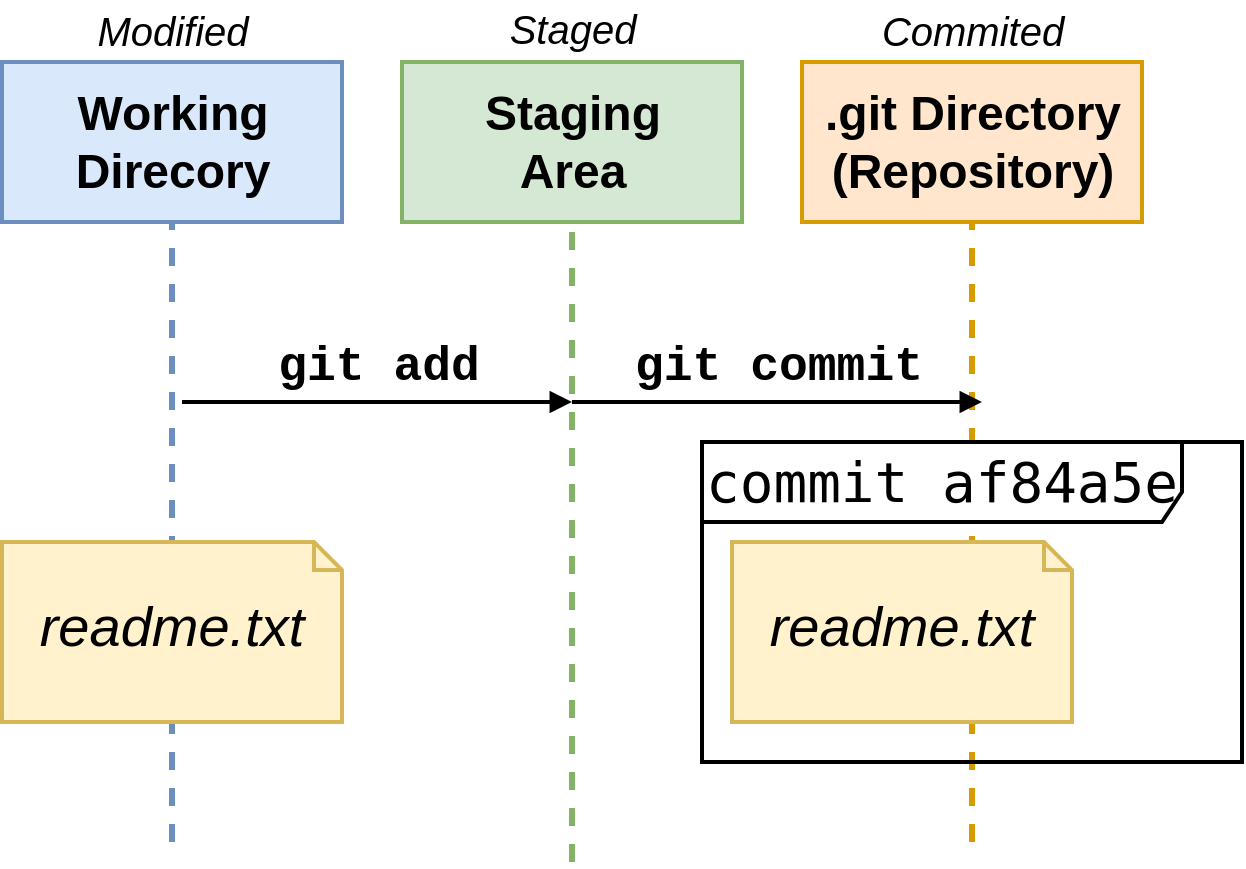 <mxfile type="device" version="10.6.1"><diagram id="aoq1DbCRH0Eex9IWt6IT" name="Page-1"><mxGraphModel grid="1" dx="809" dy="607" gridSize="10" guides="1" tooltips="1" connect="1" arrows="1" fold="1" page="1" pageScale="1" pageWidth="827" pageHeight="1169" math="0" shadow="0"><root><mxCell id="0"/><mxCell id="1" parent="0"/><mxCell id="Ev2ssglDCKPvoKZEeSkC-5" value="&lt;font style=&quot;font-size: 24px&quot;&gt;&lt;font style=&quot;font-size: 24px&quot;&gt;&lt;font style=&quot;font-size: 24px&quot;&gt;&lt;font style=&quot;font-size: 24px&quot;&gt;&lt;font style=&quot;font-size: 24px&quot;&gt;&lt;font style=&quot;font-size: 24px&quot;&gt;&lt;font style=&quot;font-size: 24px&quot;&gt;&lt;font style=&quot;font-size: 24px&quot;&gt;&lt;font style=&quot;font-size: 24px&quot;&gt;&lt;font style=&quot;font-size: 24px&quot;&gt;&lt;font style=&quot;font-size: 24px&quot;&gt;&lt;font style=&quot;font-size: 24px&quot;&gt;&lt;font style=&quot;font-size: 24px&quot;&gt;&lt;font style=&quot;font-size: 24px&quot;&gt;&lt;font face=&quot;Courier New&quot; style=&quot;font-size: 24px&quot;&gt;&lt;b&gt;git add&lt;/b&gt;&lt;/font&gt;&lt;br&gt;&lt;/font&gt;&lt;/font&gt;&lt;/font&gt;&lt;/font&gt;&lt;/font&gt;&lt;/font&gt;&lt;/font&gt;&lt;/font&gt;&lt;/font&gt;&lt;/font&gt;&lt;/font&gt;&lt;/font&gt;&lt;/font&gt;&lt;/font&gt;" style="html=1;verticalAlign=bottom;startArrow=none;startFill=0;endArrow=block;startSize=8;strokeWidth=2;" parent="1" edge="1"><mxGeometry as="geometry" width="60" relative="1"><mxPoint as="sourcePoint" y="290" x="170"/><mxPoint as="targetPoint" y="290" x="365"/><Array as="points"><mxPoint y="290" x="296"/></Array></mxGeometry></mxCell><mxCell id="Ev2ssglDCKPvoKZEeSkC-7" value="&lt;i style=&quot;font-size: 20px;&quot;&gt;Modified&lt;/i&gt;&lt;br style=&quot;font-size: 20px;&quot;&gt;" style="text;html=1;resizable=0;points=[];autosize=1;align=center;verticalAlign=top;spacingTop=-4;fontSize=20;" parent="1" vertex="1"><mxGeometry as="geometry" y="90" x="135" width="60" height="20"/></mxCell><mxCell id="Ev2ssglDCKPvoKZEeSkC-8" value="&lt;i style=&quot;font-size: 20px;&quot;&gt;Staged&lt;/i&gt;&lt;br style=&quot;font-size: 20px;&quot;&gt;" style="text;html=1;resizable=0;points=[];autosize=1;align=center;verticalAlign=top;spacingTop=-4;fontSize=20;" parent="1" vertex="1"><mxGeometry as="geometry" y="89" x="335" width="60" height="20"/></mxCell><mxCell id="Ev2ssglDCKPvoKZEeSkC-9" value="&lt;i style=&quot;font-size: 20px;&quot;&gt;Commited&lt;/i&gt;&lt;br style=&quot;font-size: 20px;&quot;&gt;" style="text;html=1;resizable=0;points=[];autosize=1;align=center;verticalAlign=top;spacingTop=-4;fontSize=20;" parent="1" vertex="1"><mxGeometry as="geometry" y="90" x="530" width="70" height="20"/></mxCell><mxCell id="Ev2ssglDCKPvoKZEeSkC-10" value="Working&lt;br style=&quot;font-size: 24px;&quot;&gt;Direcory&lt;br style=&quot;font-size: 24px;&quot;&gt;" style="html=1;strokeWidth=2;fontSize=24;align=center;fontStyle=1;fillColor=#dae8fc;strokeColor=#6c8ebf;" parent="1" vertex="1"><mxGeometry as="geometry" y="120" x="80" width="170" height="80"/></mxCell><mxCell id="Ev2ssglDCKPvoKZEeSkC-11" value="Staging&lt;br&gt;Area&lt;br style=&quot;font-size: 24px&quot;&gt;" style="html=1;strokeWidth=2;fontSize=24;align=center;fontStyle=1;fillColor=#d5e8d4;strokeColor=#82b366;" parent="1" vertex="1"><mxGeometry as="geometry" y="120" x="280" width="170" height="80"/></mxCell><mxCell id="Ev2ssglDCKPvoKZEeSkC-12" value=".git Directory&lt;br&gt;(Repository)&lt;br style=&quot;font-size: 24px&quot;&gt;" style="html=1;strokeWidth=2;fontSize=24;align=center;fontStyle=1;fillColor=#ffe6cc;strokeColor=#d79b00;" parent="1" vertex="1"><mxGeometry as="geometry" y="120" x="480" width="170" height="80"/></mxCell><mxCell id="Ev2ssglDCKPvoKZEeSkC-13" value="" style="endArrow=none;dashed=1;html=1;strokeWidth=3;fontSize=28;entryX=0.5;entryY=1;entryDx=0;entryDy=0;fillColor=#dae8fc;strokeColor=#6c8ebf;" parent="1" target="Ev2ssglDCKPvoKZEeSkC-10" edge="1"><mxGeometry as="geometry" width="50" height="50" relative="1"><mxPoint as="sourcePoint" y="510" x="165"/><mxPoint as="targetPoint" y="260" x="130"/></mxGeometry></mxCell><mxCell id="Ev2ssglDCKPvoKZEeSkC-14" value="" style="endArrow=none;dashed=1;html=1;strokeWidth=3;fontSize=28;fillColor=#d5e8d4;strokeColor=#82b366;entryX=0.5;entryY=1;entryDx=0;entryDy=0;" parent="1" target="Ev2ssglDCKPvoKZEeSkC-11" edge="1"><mxGeometry as="geometry" width="50" height="50" relative="1"><mxPoint as="sourcePoint" y="520" x="365"/><mxPoint as="targetPoint" y="230" x="390"/></mxGeometry></mxCell><mxCell id="Ev2ssglDCKPvoKZEeSkC-15" value="" style="endArrow=none;dashed=1;html=1;strokeWidth=3;fontSize=28;entryX=0.5;entryY=1;entryDx=0;entryDy=0;fillColor=#ffe6cc;strokeColor=#d79b00;" parent="1" target="Ev2ssglDCKPvoKZEeSkC-12" edge="1"><mxGeometry as="geometry" width="50" height="50" relative="1"><mxPoint as="sourcePoint" y="510" x="565"/><mxPoint as="targetPoint" y="210" x="375"/></mxGeometry></mxCell><mxCell id="Ev2ssglDCKPvoKZEeSkC-16" value="&lt;font style=&quot;font-size: 24px&quot;&gt;&lt;font style=&quot;font-size: 24px&quot;&gt;&lt;font style=&quot;font-size: 24px&quot;&gt;&lt;font style=&quot;font-size: 24px&quot;&gt;&lt;font style=&quot;font-size: 24px&quot;&gt;&lt;font style=&quot;font-size: 24px&quot;&gt;&lt;font style=&quot;font-size: 24px&quot;&gt;&lt;font style=&quot;font-size: 24px&quot;&gt;&lt;font style=&quot;font-size: 24px&quot;&gt;&lt;font style=&quot;font-size: 24px&quot;&gt;&lt;font style=&quot;font-size: 24px&quot;&gt;&lt;font style=&quot;font-size: 24px&quot;&gt;&lt;font style=&quot;font-size: 24px&quot;&gt;&lt;font style=&quot;font-size: 24px&quot;&gt;&lt;font face=&quot;Courier New&quot; style=&quot;font-size: 24px&quot;&gt;&lt;b&gt;git commit&lt;/b&gt;&lt;/font&gt;&lt;br&gt;&lt;/font&gt;&lt;/font&gt;&lt;/font&gt;&lt;/font&gt;&lt;/font&gt;&lt;/font&gt;&lt;/font&gt;&lt;/font&gt;&lt;/font&gt;&lt;/font&gt;&lt;/font&gt;&lt;/font&gt;&lt;/font&gt;&lt;/font&gt;" style="html=1;verticalAlign=bottom;startArrow=none;startFill=0;endArrow=block;startSize=8;strokeWidth=2;" parent="1" edge="1"><mxGeometry as="geometry" width="60" relative="1"><mxPoint as="sourcePoint" y="290" x="365"/><mxPoint as="targetPoint" y="290" x="570"/><Array as="points"><mxPoint y="290" x="501"/></Array></mxGeometry></mxCell><mxCell id="Ev2ssglDCKPvoKZEeSkC-18" value="&lt;table&gt;&lt;tbody&gt;&lt;tr&gt;&lt;td&gt;&lt;div id=&quot;vt100&quot;&gt;&lt;pre&gt;&lt;span&gt;commit af84a5e&lt;/span&gt;&lt;/pre&gt;&lt;/div&gt;&lt;/td&gt;&lt;/tr&gt;&lt;/tbody&gt;&lt;/table&gt;" style="shape=umlFrame;whiteSpace=wrap;html=1;strokeWidth=2;fontSize=28;align=center;width=240;height=40;" parent="1" vertex="1"><mxGeometry as="geometry" y="310" x="430" width="270" height="160"/></mxCell><mxCell id="Ev2ssglDCKPvoKZEeSkC-19" value="readme.txt&lt;br&gt;" style="shape=note;whiteSpace=wrap;html=1;size=14;verticalAlign=middle;align=center;spacingTop=-6;strokeWidth=2;fontSize=28;fillColor=#fff2cc;strokeColor=#d6b656;fontStyle=2" parent="1" vertex="1"><mxGeometry as="geometry" y="360" x="445" width="170" height="90"/></mxCell><mxCell id="Ev2ssglDCKPvoKZEeSkC-20" value="readme.txt&lt;br&gt;" style="shape=note;whiteSpace=wrap;html=1;size=14;verticalAlign=middle;align=center;spacingTop=-6;strokeWidth=2;fontSize=28;fillColor=#fff2cc;strokeColor=#d6b656;fontStyle=2" parent="1" vertex="1"><mxGeometry as="geometry" y="360" x="80" width="170" height="90"/></mxCell></root></mxGraphModel></diagram></mxfile>